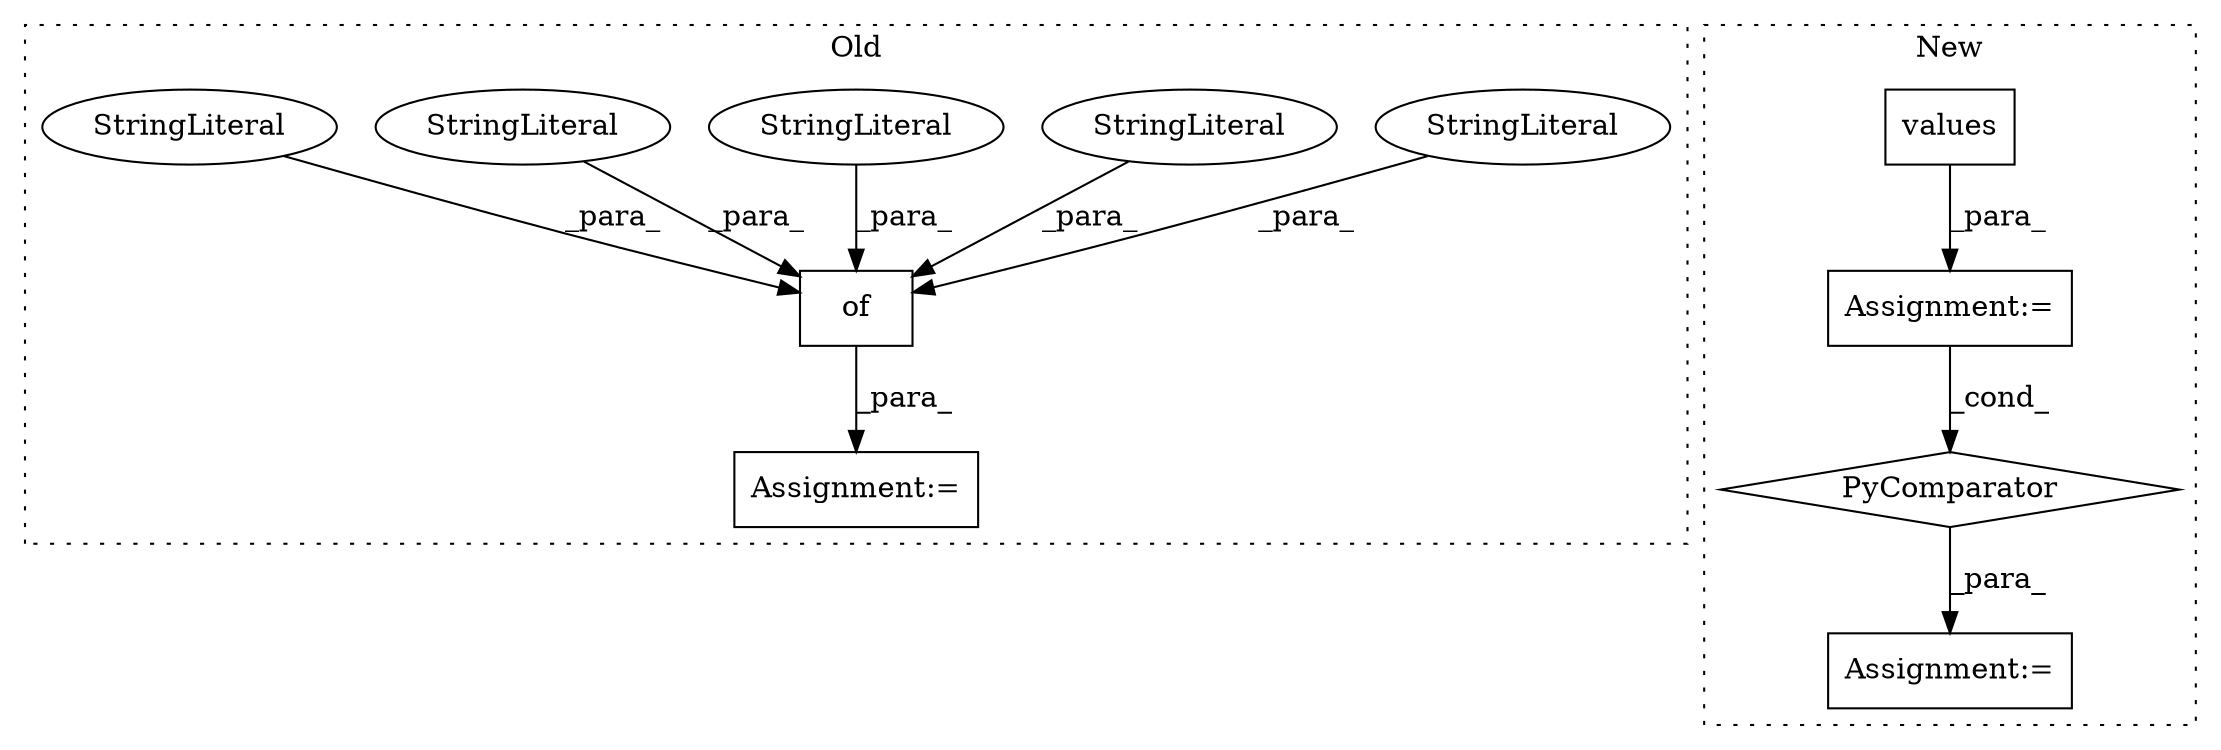 digraph G {
subgraph cluster0 {
1 [label="of" a="32" s="2133,2227" l="3,1" shape="box"];
3 [label="Assignment:=" a="7" s="2128" l="1" shape="box"];
5 [label="StringLiteral" a="45" s="2143" l="20" shape="ellipse"];
6 [label="StringLiteral" a="45" s="2204" l="9" shape="ellipse"];
7 [label="StringLiteral" a="45" s="2136" l="6" shape="ellipse"];
8 [label="StringLiteral" a="45" s="2172" l="12" shape="ellipse"];
9 [label="StringLiteral" a="45" s="2164" l="7" shape="ellipse"];
label = "Old";
style="dotted";
}
subgraph cluster1 {
2 [label="values" a="32" s="2013" l="8" shape="box"];
4 [label="Assignment:=" a="7" s="1778" l="1" shape="box"];
10 [label="Assignment:=" a="7" s="1990" l="40" shape="box"];
11 [label="PyComparator" a="113" s="1990" l="40" shape="diamond"];
label = "New";
style="dotted";
}
1 -> 3 [label="_para_"];
2 -> 10 [label="_para_"];
5 -> 1 [label="_para_"];
6 -> 1 [label="_para_"];
7 -> 1 [label="_para_"];
8 -> 1 [label="_para_"];
9 -> 1 [label="_para_"];
10 -> 11 [label="_cond_"];
11 -> 4 [label="_para_"];
}